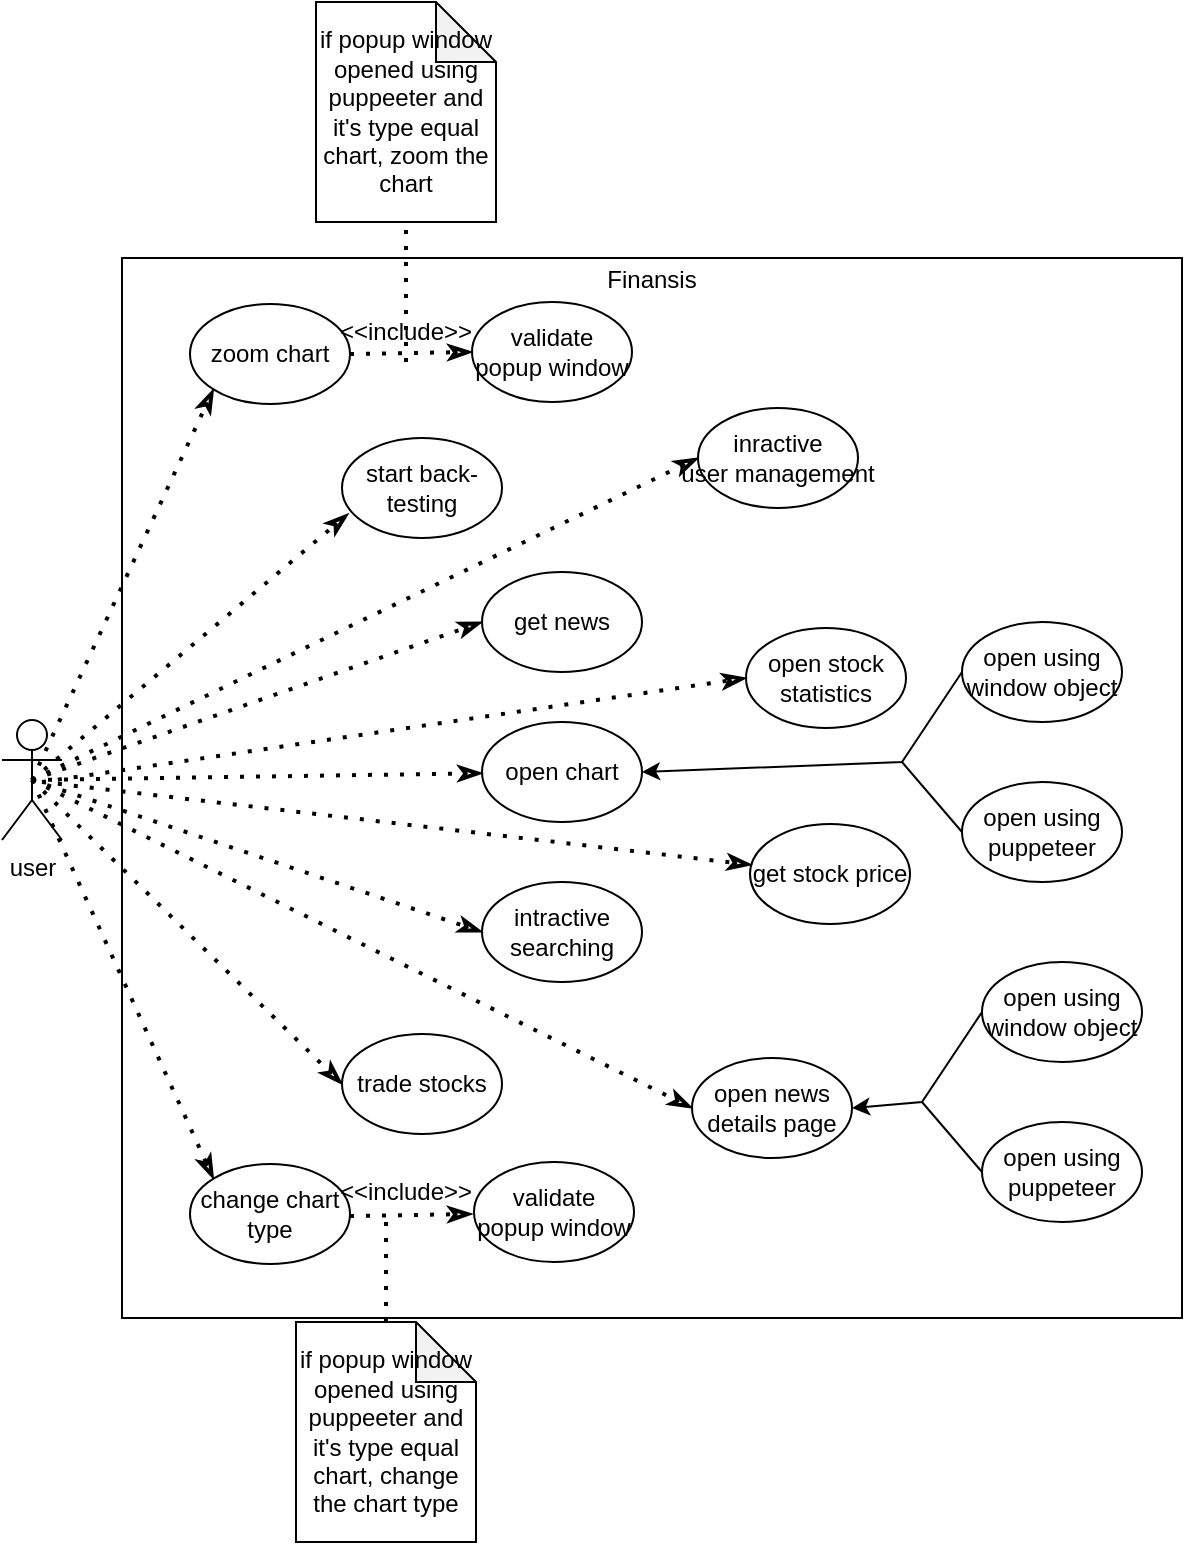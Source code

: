 <mxfile version="18.1.3" type="github">
  <diagram id="NLHJnslsqtEt-0C70n7L" name="Page-1">
    <mxGraphModel dx="827" dy="1634" grid="1" gridSize="10" guides="1" tooltips="1" connect="1" arrows="1" fold="1" page="1" pageScale="1" pageWidth="827" pageHeight="1169" math="0" shadow="0">
      <root>
        <mxCell id="0" />
        <mxCell id="1" parent="0" />
        <mxCell id="nY994wkzzrMlOWbD8Sm_-1" value="" style="whiteSpace=wrap;html=1;aspect=fixed;" vertex="1" parent="1">
          <mxGeometry x="160" y="38" width="530" height="530" as="geometry" />
        </mxCell>
        <mxCell id="nY994wkzzrMlOWbD8Sm_-2" value="user" style="shape=umlActor;verticalLabelPosition=bottom;verticalAlign=top;html=1;outlineConnect=0;" vertex="1" parent="1">
          <mxGeometry x="100" y="269" width="30" height="60" as="geometry" />
        </mxCell>
        <mxCell id="nY994wkzzrMlOWbD8Sm_-3" value="get news" style="ellipse;whiteSpace=wrap;html=1;" vertex="1" parent="1">
          <mxGeometry x="340" y="195" width="80" height="50" as="geometry" />
        </mxCell>
        <mxCell id="nY994wkzzrMlOWbD8Sm_-4" value="open chart" style="ellipse;whiteSpace=wrap;html=1;" vertex="1" parent="1">
          <mxGeometry x="340" y="270" width="80" height="50" as="geometry" />
        </mxCell>
        <mxCell id="nY994wkzzrMlOWbD8Sm_-5" value="&lt;span style=&quot;color: rgba(0, 0, 0, 0); font-family: monospace; font-size: 0px; text-align: start;&quot;&gt;%3CmxGraphModel%3E%3Croot%3E%3CmxCell%20id%3D%220%22%2F%3E%3CmxCell%20id%3D%221%22%20parent%3D%220%22%2F%3E%3CmxCell%20id%3D%222%22%20value%3D%22open%20chart%22%20style%3D%22ellipse%3BwhiteSpace%3Dwrap%3Bhtml%3D1%3B%22%20vertex%3D%221%22%20parent%3D%221%22%3E%3CmxGeometry%20x%3D%22310%22%20y%3D%22270%22%20width%3D%2280%22%20height%3D%2250%22%20as%3D%22geometry%22%2F%3E%3C%2FmxCell%3E%3C%2Froot%3E%3C%2FmxGraphModel%3E&lt;/span&gt;intractive searching" style="ellipse;whiteSpace=wrap;html=1;" vertex="1" parent="1">
          <mxGeometry x="340" y="350" width="80" height="50" as="geometry" />
        </mxCell>
        <mxCell id="nY994wkzzrMlOWbD8Sm_-6" value="trade stocks" style="ellipse;whiteSpace=wrap;html=1;" vertex="1" parent="1">
          <mxGeometry x="270" y="426" width="80" height="50" as="geometry" />
        </mxCell>
        <mxCell id="nY994wkzzrMlOWbD8Sm_-7" value="Finansis" style="text;html=1;strokeColor=none;fillColor=none;align=center;verticalAlign=middle;whiteSpace=wrap;rounded=0;" vertex="1" parent="1">
          <mxGeometry x="395" y="34" width="60" height="30" as="geometry" />
        </mxCell>
        <mxCell id="nY994wkzzrMlOWbD8Sm_-8" value="start back-testing" style="ellipse;whiteSpace=wrap;html=1;" vertex="1" parent="1">
          <mxGeometry x="270" y="128" width="80" height="50" as="geometry" />
        </mxCell>
        <mxCell id="nY994wkzzrMlOWbD8Sm_-14" value="open stock statistics" style="ellipse;whiteSpace=wrap;html=1;" vertex="1" parent="1">
          <mxGeometry x="472" y="223" width="80" height="50" as="geometry" />
        </mxCell>
        <mxCell id="nY994wkzzrMlOWbD8Sm_-15" value="get stock price" style="ellipse;whiteSpace=wrap;html=1;" vertex="1" parent="1">
          <mxGeometry x="474" y="321" width="80" height="50" as="geometry" />
        </mxCell>
        <mxCell id="nY994wkzzrMlOWbD8Sm_-16" value="inractive user&amp;nbsp;management" style="ellipse;whiteSpace=wrap;html=1;" vertex="1" parent="1">
          <mxGeometry x="448" y="113" width="80" height="50" as="geometry" />
        </mxCell>
        <mxCell id="nY994wkzzrMlOWbD8Sm_-17" value="open news details page" style="ellipse;whiteSpace=wrap;html=1;" vertex="1" parent="1">
          <mxGeometry x="445" y="438" width="80" height="50" as="geometry" />
        </mxCell>
        <mxCell id="nY994wkzzrMlOWbD8Sm_-18" value="" style="endArrow=classicThin;dashed=1;html=1;dashPattern=1 3;strokeWidth=2;rounded=0;exitX=0.5;exitY=0.5;exitDx=0;exitDy=0;exitPerimeter=0;entryX=0.038;entryY=0.76;entryDx=0;entryDy=0;entryPerimeter=0;endFill=0;" edge="1" parent="1" source="nY994wkzzrMlOWbD8Sm_-2" target="nY994wkzzrMlOWbD8Sm_-8">
          <mxGeometry width="50" height="50" relative="1" as="geometry">
            <mxPoint x="390" y="350" as="sourcePoint" />
            <mxPoint x="440" y="300" as="targetPoint" />
          </mxGeometry>
        </mxCell>
        <mxCell id="nY994wkzzrMlOWbD8Sm_-19" value="" style="endArrow=classicThin;dashed=1;html=1;dashPattern=1 3;strokeWidth=2;rounded=0;exitX=0.5;exitY=0.5;exitDx=0;exitDy=0;exitPerimeter=0;endFill=0;entryX=0;entryY=0.5;entryDx=0;entryDy=0;" edge="1" parent="1" source="nY994wkzzrMlOWbD8Sm_-2" target="nY994wkzzrMlOWbD8Sm_-16">
          <mxGeometry width="50" height="50" relative="1" as="geometry">
            <mxPoint x="125" y="309" as="sourcePoint" />
            <mxPoint x="283.04" y="176" as="targetPoint" />
          </mxGeometry>
        </mxCell>
        <mxCell id="nY994wkzzrMlOWbD8Sm_-20" value="" style="endArrow=classicThin;dashed=1;html=1;dashPattern=1 3;strokeWidth=2;rounded=0;exitX=0.5;exitY=0.5;exitDx=0;exitDy=0;exitPerimeter=0;entryX=0;entryY=0.5;entryDx=0;entryDy=0;endFill=0;" edge="1" parent="1" source="nY994wkzzrMlOWbD8Sm_-2" target="nY994wkzzrMlOWbD8Sm_-3">
          <mxGeometry width="50" height="50" relative="1" as="geometry">
            <mxPoint x="125" y="309" as="sourcePoint" />
            <mxPoint x="283.04" y="176" as="targetPoint" />
          </mxGeometry>
        </mxCell>
        <mxCell id="nY994wkzzrMlOWbD8Sm_-21" value="" style="endArrow=classicThin;dashed=1;html=1;dashPattern=1 3;strokeWidth=2;rounded=0;entryX=0;entryY=0.5;entryDx=0;entryDy=0;endFill=0;" edge="1" parent="1" target="nY994wkzzrMlOWbD8Sm_-14">
          <mxGeometry width="50" height="50" relative="1" as="geometry">
            <mxPoint x="120" y="300" as="sourcePoint" />
            <mxPoint x="283.04" y="176" as="targetPoint" />
          </mxGeometry>
        </mxCell>
        <mxCell id="nY994wkzzrMlOWbD8Sm_-22" value="" style="endArrow=classicThin;dashed=1;html=1;dashPattern=1 3;strokeWidth=2;rounded=0;exitX=0.5;exitY=0.5;exitDx=0;exitDy=0;exitPerimeter=0;endFill=0;" edge="1" parent="1" source="nY994wkzzrMlOWbD8Sm_-2" target="nY994wkzzrMlOWbD8Sm_-4">
          <mxGeometry width="50" height="50" relative="1" as="geometry">
            <mxPoint x="125" y="309" as="sourcePoint" />
            <mxPoint x="283.04" y="176" as="targetPoint" />
          </mxGeometry>
        </mxCell>
        <mxCell id="nY994wkzzrMlOWbD8Sm_-23" value="" style="endArrow=classicThin;dashed=1;html=1;dashPattern=1 3;strokeWidth=2;rounded=0;endFill=0;" edge="1" parent="1" target="nY994wkzzrMlOWbD8Sm_-15">
          <mxGeometry width="50" height="50" relative="1" as="geometry">
            <mxPoint x="120" y="300" as="sourcePoint" />
            <mxPoint x="350.012" y="305.604" as="targetPoint" />
          </mxGeometry>
        </mxCell>
        <mxCell id="nY994wkzzrMlOWbD8Sm_-24" value="" style="endArrow=classicThin;dashed=1;html=1;dashPattern=1 3;strokeWidth=2;rounded=0;exitX=0.5;exitY=0.5;exitDx=0;exitDy=0;exitPerimeter=0;entryX=0;entryY=0.5;entryDx=0;entryDy=0;endFill=0;" edge="1" parent="1" source="nY994wkzzrMlOWbD8Sm_-2" target="nY994wkzzrMlOWbD8Sm_-5">
          <mxGeometry width="50" height="50" relative="1" as="geometry">
            <mxPoint x="125" y="309" as="sourcePoint" />
            <mxPoint x="283.04" y="176" as="targetPoint" />
          </mxGeometry>
        </mxCell>
        <mxCell id="nY994wkzzrMlOWbD8Sm_-25" value="" style="endArrow=classicThin;dashed=1;html=1;dashPattern=1 3;strokeWidth=2;rounded=0;exitX=0.5;exitY=0.5;exitDx=0;exitDy=0;exitPerimeter=0;endFill=0;entryX=0;entryY=0.5;entryDx=0;entryDy=0;" edge="1" parent="1" source="nY994wkzzrMlOWbD8Sm_-2" target="nY994wkzzrMlOWbD8Sm_-17">
          <mxGeometry width="50" height="50" relative="1" as="geometry">
            <mxPoint x="125" y="309" as="sourcePoint" />
            <mxPoint x="350" y="385" as="targetPoint" />
          </mxGeometry>
        </mxCell>
        <mxCell id="nY994wkzzrMlOWbD8Sm_-26" value="" style="endArrow=classicThin;dashed=1;html=1;dashPattern=1 3;strokeWidth=2;rounded=0;exitX=0.5;exitY=0.5;exitDx=0;exitDy=0;exitPerimeter=0;entryX=0;entryY=0.5;entryDx=0;entryDy=0;endFill=0;" edge="1" parent="1" source="nY994wkzzrMlOWbD8Sm_-2" target="nY994wkzzrMlOWbD8Sm_-6">
          <mxGeometry width="50" height="50" relative="1" as="geometry">
            <mxPoint x="125" y="309" as="sourcePoint" />
            <mxPoint x="283.04" y="176" as="targetPoint" />
          </mxGeometry>
        </mxCell>
        <mxCell id="nY994wkzzrMlOWbD8Sm_-27" value="open using window object" style="ellipse;whiteSpace=wrap;html=1;" vertex="1" parent="1">
          <mxGeometry x="580" y="220" width="80" height="50" as="geometry" />
        </mxCell>
        <mxCell id="nY994wkzzrMlOWbD8Sm_-28" value="open using puppeteer" style="ellipse;whiteSpace=wrap;html=1;" vertex="1" parent="1">
          <mxGeometry x="580" y="300" width="80" height="50" as="geometry" />
        </mxCell>
        <mxCell id="nY994wkzzrMlOWbD8Sm_-29" value="" style="endArrow=classic;html=1;rounded=0;exitX=0;exitY=0.5;exitDx=0;exitDy=0;entryX=1;entryY=0.5;entryDx=0;entryDy=0;" edge="1" parent="1" source="nY994wkzzrMlOWbD8Sm_-27" target="nY994wkzzrMlOWbD8Sm_-4">
          <mxGeometry width="50" height="50" relative="1" as="geometry">
            <mxPoint x="390" y="330" as="sourcePoint" />
            <mxPoint x="440" y="280" as="targetPoint" />
            <Array as="points">
              <mxPoint x="550" y="290" />
            </Array>
          </mxGeometry>
        </mxCell>
        <mxCell id="nY994wkzzrMlOWbD8Sm_-30" value="" style="endArrow=none;html=1;rounded=0;entryX=0;entryY=0.5;entryDx=0;entryDy=0;" edge="1" parent="1" target="nY994wkzzrMlOWbD8Sm_-28">
          <mxGeometry width="50" height="50" relative="1" as="geometry">
            <mxPoint x="550" y="290" as="sourcePoint" />
            <mxPoint x="440" y="280" as="targetPoint" />
          </mxGeometry>
        </mxCell>
        <mxCell id="nY994wkzzrMlOWbD8Sm_-31" value="open using window object" style="ellipse;whiteSpace=wrap;html=1;" vertex="1" parent="1">
          <mxGeometry x="590" y="390" width="80" height="50" as="geometry" />
        </mxCell>
        <mxCell id="nY994wkzzrMlOWbD8Sm_-32" value="open using puppeteer" style="ellipse;whiteSpace=wrap;html=1;" vertex="1" parent="1">
          <mxGeometry x="590" y="470" width="80" height="50" as="geometry" />
        </mxCell>
        <mxCell id="nY994wkzzrMlOWbD8Sm_-33" value="" style="endArrow=classic;html=1;rounded=0;exitX=0;exitY=0.5;exitDx=0;exitDy=0;entryX=1;entryY=0.5;entryDx=0;entryDy=0;" edge="1" parent="1" source="nY994wkzzrMlOWbD8Sm_-31">
          <mxGeometry width="50" height="50" relative="1" as="geometry">
            <mxPoint x="400" y="500" as="sourcePoint" />
            <mxPoint x="525" y="463" as="targetPoint" />
            <Array as="points">
              <mxPoint x="560" y="460" />
            </Array>
          </mxGeometry>
        </mxCell>
        <mxCell id="nY994wkzzrMlOWbD8Sm_-34" value="" style="endArrow=none;html=1;rounded=0;entryX=0;entryY=0.5;entryDx=0;entryDy=0;" edge="1" parent="1" target="nY994wkzzrMlOWbD8Sm_-32">
          <mxGeometry width="50" height="50" relative="1" as="geometry">
            <mxPoint x="560" y="460" as="sourcePoint" />
            <mxPoint x="450" y="450" as="targetPoint" />
          </mxGeometry>
        </mxCell>
        <mxCell id="nY994wkzzrMlOWbD8Sm_-35" value="zoom chart" style="ellipse;whiteSpace=wrap;html=1;" vertex="1" parent="1">
          <mxGeometry x="194" y="61" width="80" height="50" as="geometry" />
        </mxCell>
        <mxCell id="nY994wkzzrMlOWbD8Sm_-36" value="" style="endArrow=classicThin;dashed=1;html=1;dashPattern=1 3;strokeWidth=2;rounded=0;exitX=0.5;exitY=0.5;exitDx=0;exitDy=0;exitPerimeter=0;entryX=0;entryY=1;entryDx=0;entryDy=0;endFill=0;" edge="1" parent="1" source="nY994wkzzrMlOWbD8Sm_-2" target="nY994wkzzrMlOWbD8Sm_-35">
          <mxGeometry width="50" height="50" relative="1" as="geometry">
            <mxPoint x="125" y="309" as="sourcePoint" />
            <mxPoint x="283.04" y="176" as="targetPoint" />
          </mxGeometry>
        </mxCell>
        <mxCell id="nY994wkzzrMlOWbD8Sm_-37" value="validate popup window" style="ellipse;whiteSpace=wrap;html=1;" vertex="1" parent="1">
          <mxGeometry x="335" y="60" width="80" height="50" as="geometry" />
        </mxCell>
        <mxCell id="nY994wkzzrMlOWbD8Sm_-38" value="" style="endArrow=classicThin;dashed=1;html=1;dashPattern=1 3;strokeWidth=2;rounded=0;exitX=1;exitY=0.5;exitDx=0;exitDy=0;entryX=0;entryY=0.5;entryDx=0;entryDy=0;endFill=0;" edge="1" parent="1" source="nY994wkzzrMlOWbD8Sm_-35" target="nY994wkzzrMlOWbD8Sm_-37">
          <mxGeometry width="50" height="50" relative="1" as="geometry">
            <mxPoint x="283.04" y="126" as="sourcePoint" />
            <mxPoint x="125" y="259" as="targetPoint" />
          </mxGeometry>
        </mxCell>
        <mxCell id="nY994wkzzrMlOWbD8Sm_-39" value="&amp;lt;&amp;lt;include&amp;gt;&amp;gt;" style="text;html=1;strokeColor=none;fillColor=none;align=center;verticalAlign=middle;whiteSpace=wrap;rounded=0;" vertex="1" parent="1">
          <mxGeometry x="272" y="60" width="60" height="30" as="geometry" />
        </mxCell>
        <mxCell id="nY994wkzzrMlOWbD8Sm_-40" value="" style="endArrow=none;dashed=1;html=1;dashPattern=1 3;strokeWidth=2;rounded=0;exitX=0.5;exitY=1;exitDx=0;exitDy=0;" edge="1" parent="1" source="nY994wkzzrMlOWbD8Sm_-39" target="nY994wkzzrMlOWbD8Sm_-41">
          <mxGeometry width="50" height="50" relative="1" as="geometry">
            <mxPoint x="390" y="250" as="sourcePoint" />
            <mxPoint x="300" y="20" as="targetPoint" />
          </mxGeometry>
        </mxCell>
        <mxCell id="nY994wkzzrMlOWbD8Sm_-41" value="if popup window opened using puppeeter and it&#39;s type equal chart, zoom the chart" style="shape=note;whiteSpace=wrap;html=1;backgroundOutline=1;darkOpacity=0.05;" vertex="1" parent="1">
          <mxGeometry x="257" y="-90" width="90" height="110" as="geometry" />
        </mxCell>
        <mxCell id="nY994wkzzrMlOWbD8Sm_-42" value="change chart type" style="ellipse;whiteSpace=wrap;html=1;" vertex="1" parent="1">
          <mxGeometry x="194" y="491" width="80" height="50" as="geometry" />
        </mxCell>
        <mxCell id="nY994wkzzrMlOWbD8Sm_-43" value="validate popup window" style="ellipse;whiteSpace=wrap;html=1;" vertex="1" parent="1">
          <mxGeometry x="336" y="490" width="80" height="50" as="geometry" />
        </mxCell>
        <mxCell id="nY994wkzzrMlOWbD8Sm_-44" value="&amp;lt;&amp;lt;include&amp;gt;&amp;gt;" style="text;html=1;strokeColor=none;fillColor=none;align=center;verticalAlign=middle;whiteSpace=wrap;rounded=0;" vertex="1" parent="1">
          <mxGeometry x="272" y="490" width="60" height="30" as="geometry" />
        </mxCell>
        <mxCell id="nY994wkzzrMlOWbD8Sm_-45" value="" style="endArrow=classicThin;dashed=1;html=1;dashPattern=1 3;strokeWidth=2;rounded=0;exitX=1;exitY=0.5;exitDx=0;exitDy=0;entryX=0;entryY=0.5;entryDx=0;entryDy=0;endFill=0;" edge="1" parent="1">
          <mxGeometry width="50" height="50" relative="1" as="geometry">
            <mxPoint x="274" y="517" as="sourcePoint" />
            <mxPoint x="335.0" y="516" as="targetPoint" />
          </mxGeometry>
        </mxCell>
        <mxCell id="nY994wkzzrMlOWbD8Sm_-46" value="" style="endArrow=classicThin;dashed=1;html=1;dashPattern=1 3;strokeWidth=2;rounded=0;exitX=0.5;exitY=0.5;exitDx=0;exitDy=0;exitPerimeter=0;entryX=0;entryY=0;entryDx=0;entryDy=0;endFill=0;" edge="1" parent="1" source="nY994wkzzrMlOWbD8Sm_-2" target="nY994wkzzrMlOWbD8Sm_-42">
          <mxGeometry width="50" height="50" relative="1" as="geometry">
            <mxPoint x="125" y="309" as="sourcePoint" />
            <mxPoint x="280.0" y="461" as="targetPoint" />
          </mxGeometry>
        </mxCell>
        <mxCell id="nY994wkzzrMlOWbD8Sm_-47" value="if popup window opened using puppeeter and it&#39;s type equal chart, change the chart type" style="shape=note;whiteSpace=wrap;html=1;backgroundOutline=1;darkOpacity=0.05;" vertex="1" parent="1">
          <mxGeometry x="247" y="570" width="90" height="110" as="geometry" />
        </mxCell>
        <mxCell id="nY994wkzzrMlOWbD8Sm_-48" value="" style="endArrow=none;dashed=1;html=1;dashPattern=1 3;strokeWidth=2;rounded=0;" edge="1" parent="1">
          <mxGeometry width="50" height="50" relative="1" as="geometry">
            <mxPoint x="292" y="570" as="sourcePoint" />
            <mxPoint x="292" y="519" as="targetPoint" />
          </mxGeometry>
        </mxCell>
      </root>
    </mxGraphModel>
  </diagram>
</mxfile>
